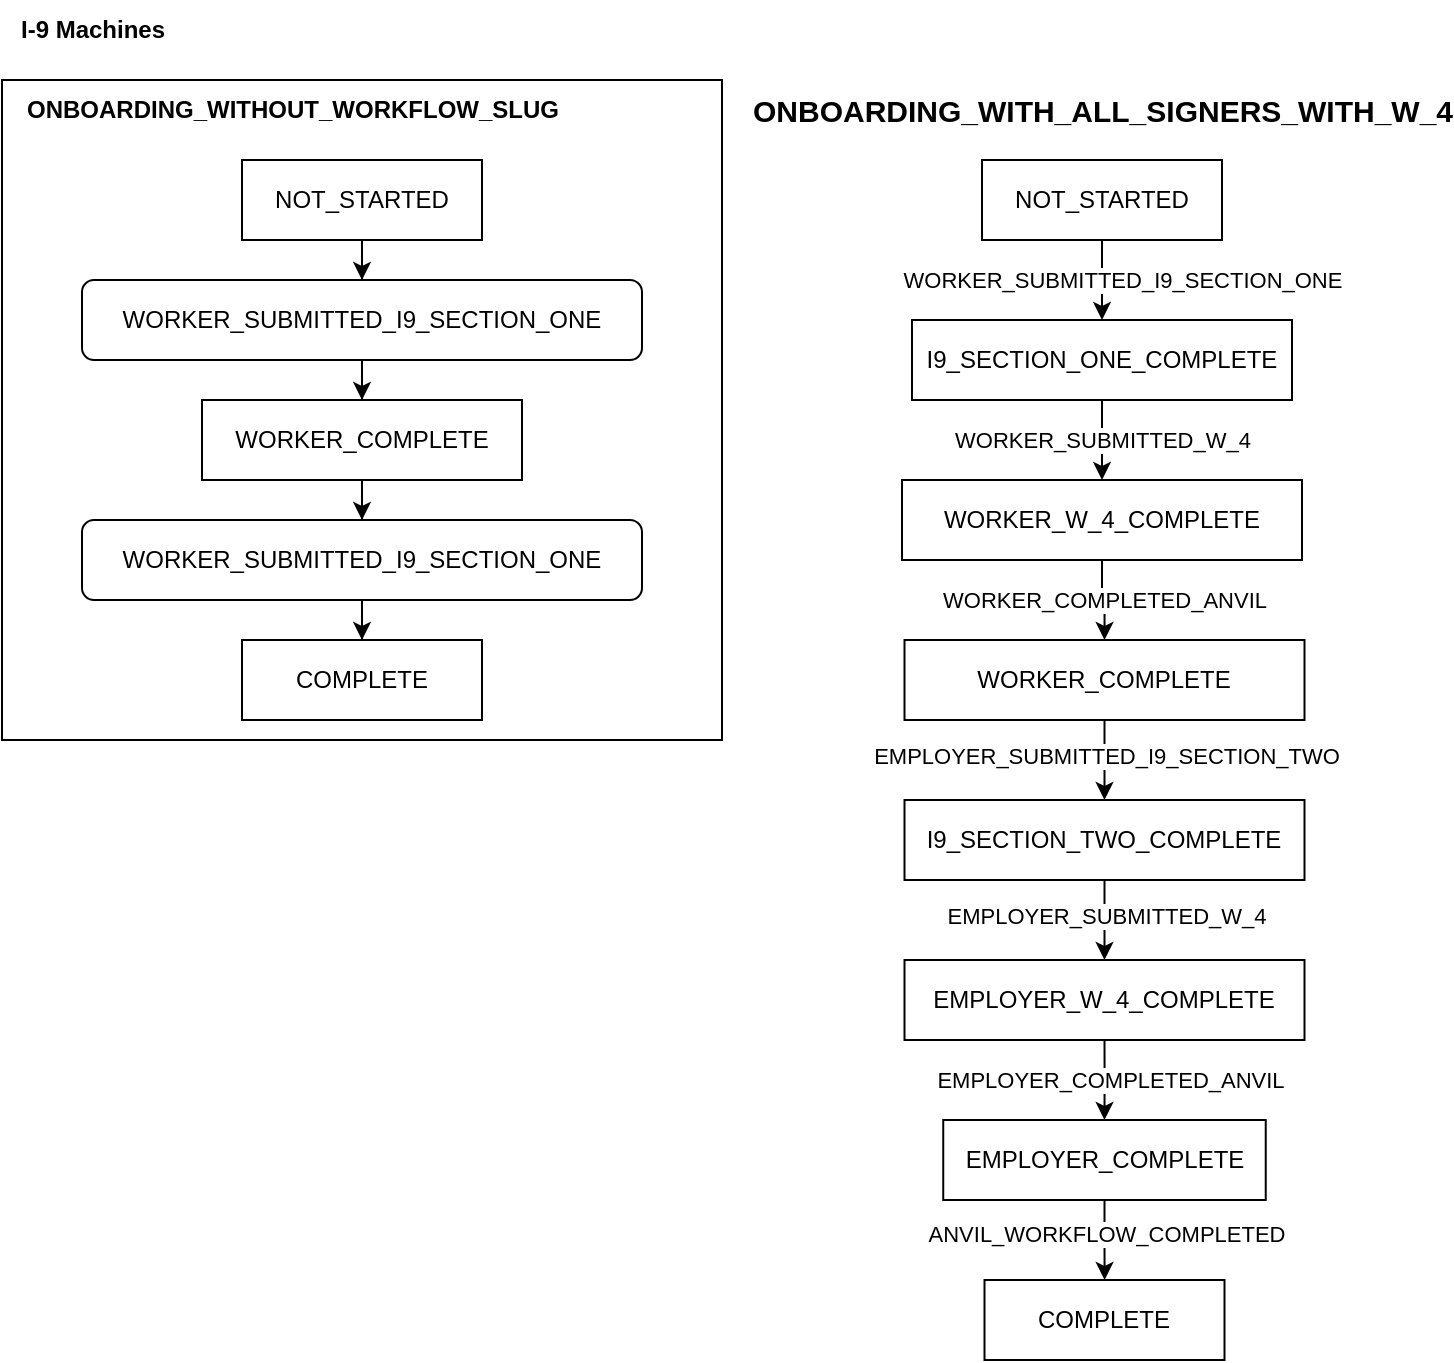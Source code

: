 <mxfile version="24.6.3" type="github">
  <diagram name="Page-1" id="iukkpxbPmAniCHK0yDrJ">
    <mxGraphModel dx="1274" dy="713" grid="1" gridSize="10" guides="1" tooltips="1" connect="1" arrows="1" fold="1" page="1" pageScale="1" pageWidth="850" pageHeight="1100" math="0" shadow="0">
      <root>
        <mxCell id="0" />
        <mxCell id="1" parent="0" />
        <mxCell id="TotN1_Kpjb51vsJ2ve7N-13" value="I-9 Machines" style="text;html=1;align=center;verticalAlign=middle;resizable=0;points=[];autosize=1;strokeColor=none;fillColor=none;fontStyle=1" vertex="1" parent="1">
          <mxGeometry width="90" height="30" as="geometry" />
        </mxCell>
        <mxCell id="TotN1_Kpjb51vsJ2ve7N-16" value="" style="group" vertex="1" connectable="0" parent="1">
          <mxGeometry y="40" width="360" height="330" as="geometry" />
        </mxCell>
        <mxCell id="TotN1_Kpjb51vsJ2ve7N-15" value="" style="whiteSpace=wrap;html=1;" vertex="1" parent="TotN1_Kpjb51vsJ2ve7N-16">
          <mxGeometry width="360" height="330" as="geometry" />
        </mxCell>
        <mxCell id="TotN1_Kpjb51vsJ2ve7N-9" style="edgeStyle=orthogonalEdgeStyle;rounded=0;orthogonalLoop=1;jettySize=auto;html=1;" edge="1" parent="TotN1_Kpjb51vsJ2ve7N-16" source="TotN1_Kpjb51vsJ2ve7N-4" target="TotN1_Kpjb51vsJ2ve7N-6">
          <mxGeometry relative="1" as="geometry" />
        </mxCell>
        <mxCell id="TotN1_Kpjb51vsJ2ve7N-4" value="NOT_STARTED" style="whiteSpace=wrap;html=1;" vertex="1" parent="TotN1_Kpjb51vsJ2ve7N-16">
          <mxGeometry x="120" y="40" width="120" height="40" as="geometry" />
        </mxCell>
        <mxCell id="TotN1_Kpjb51vsJ2ve7N-5" value="COMPLETE" style="whiteSpace=wrap;html=1;" vertex="1" parent="TotN1_Kpjb51vsJ2ve7N-16">
          <mxGeometry x="120" y="280" width="120" height="40" as="geometry" />
        </mxCell>
        <mxCell id="TotN1_Kpjb51vsJ2ve7N-10" style="edgeStyle=orthogonalEdgeStyle;rounded=0;orthogonalLoop=1;jettySize=auto;html=1;entryX=0.5;entryY=0;entryDx=0;entryDy=0;" edge="1" parent="TotN1_Kpjb51vsJ2ve7N-16" source="TotN1_Kpjb51vsJ2ve7N-6" target="TotN1_Kpjb51vsJ2ve7N-7">
          <mxGeometry relative="1" as="geometry" />
        </mxCell>
        <mxCell id="TotN1_Kpjb51vsJ2ve7N-6" value="WORKER_SUBMITTED_I9_SECTION_ONE" style="rounded=1;whiteSpace=wrap;html=1;" vertex="1" parent="TotN1_Kpjb51vsJ2ve7N-16">
          <mxGeometry x="40" y="100" width="280" height="40" as="geometry" />
        </mxCell>
        <mxCell id="TotN1_Kpjb51vsJ2ve7N-11" style="edgeStyle=orthogonalEdgeStyle;rounded=0;orthogonalLoop=1;jettySize=auto;html=1;entryX=0.5;entryY=0;entryDx=0;entryDy=0;" edge="1" parent="TotN1_Kpjb51vsJ2ve7N-16" source="TotN1_Kpjb51vsJ2ve7N-7" target="TotN1_Kpjb51vsJ2ve7N-8">
          <mxGeometry relative="1" as="geometry" />
        </mxCell>
        <mxCell id="TotN1_Kpjb51vsJ2ve7N-7" value="WORKER_COMPLETE" style="whiteSpace=wrap;html=1;" vertex="1" parent="TotN1_Kpjb51vsJ2ve7N-16">
          <mxGeometry x="100" y="160" width="160" height="40" as="geometry" />
        </mxCell>
        <mxCell id="TotN1_Kpjb51vsJ2ve7N-12" value="" style="edgeStyle=orthogonalEdgeStyle;rounded=0;orthogonalLoop=1;jettySize=auto;html=1;" edge="1" parent="TotN1_Kpjb51vsJ2ve7N-16" source="TotN1_Kpjb51vsJ2ve7N-8" target="TotN1_Kpjb51vsJ2ve7N-5">
          <mxGeometry relative="1" as="geometry" />
        </mxCell>
        <mxCell id="TotN1_Kpjb51vsJ2ve7N-8" value="WORKER_SUBMITTED_I9_SECTION_ONE" style="rounded=1;whiteSpace=wrap;html=1;" vertex="1" parent="TotN1_Kpjb51vsJ2ve7N-16">
          <mxGeometry x="40" y="220" width="280" height="40" as="geometry" />
        </mxCell>
        <mxCell id="TotN1_Kpjb51vsJ2ve7N-14" value="ONBOARDING_WITHOUT_WORKFLOW_SLUG" style="text;html=1;align=center;verticalAlign=middle;resizable=0;points=[];autosize=1;strokeColor=none;fillColor=none;fontStyle=1" vertex="1" parent="TotN1_Kpjb51vsJ2ve7N-16">
          <mxGeometry width="290" height="30" as="geometry" />
        </mxCell>
        <mxCell id="TotN1_Kpjb51vsJ2ve7N-20" value="NOT_STARTED" style="whiteSpace=wrap;html=1;" vertex="1" parent="1">
          <mxGeometry x="490" y="80" width="120" height="40" as="geometry" />
        </mxCell>
        <mxCell id="TotN1_Kpjb51vsJ2ve7N-21" value="COMPLETE" style="whiteSpace=wrap;html=1;" vertex="1" parent="1">
          <mxGeometry x="491.25" y="640" width="120" height="40" as="geometry" />
        </mxCell>
        <mxCell id="TotN1_Kpjb51vsJ2ve7N-22" style="edgeStyle=orthogonalEdgeStyle;rounded=0;orthogonalLoop=1;jettySize=auto;html=1;entryX=0.5;entryY=0;entryDx=0;entryDy=0;exitX=0.5;exitY=1;exitDx=0;exitDy=0;" edge="1" parent="1" source="TotN1_Kpjb51vsJ2ve7N-20" target="TotN1_Kpjb51vsJ2ve7N-25">
          <mxGeometry relative="1" as="geometry">
            <mxPoint x="550" y="180" as="sourcePoint" />
          </mxGeometry>
        </mxCell>
        <mxCell id="TotN1_Kpjb51vsJ2ve7N-54" value="WORKER_SUBMITTED_I9_SECTION_ONE" style="edgeLabel;html=1;align=center;verticalAlign=middle;resizable=0;points=[];" vertex="1" connectable="0" parent="TotN1_Kpjb51vsJ2ve7N-22">
          <mxGeometry y="2" relative="1" as="geometry">
            <mxPoint x="8" as="offset" />
          </mxGeometry>
        </mxCell>
        <mxCell id="TotN1_Kpjb51vsJ2ve7N-25" value="I9_SECTION_ONE_COMPLETE" style="whiteSpace=wrap;html=1;" vertex="1" parent="1">
          <mxGeometry x="455" y="160" width="190" height="40" as="geometry" />
        </mxCell>
        <mxCell id="TotN1_Kpjb51vsJ2ve7N-28" value="ONBOARDING_WITH_ALL_SIGNERS_WITH_W_4" style="text;html=1;align=center;verticalAlign=middle;resizable=0;points=[];autosize=1;strokeColor=none;fillColor=none;fontStyle=1;fontSize=15;" vertex="1" parent="1">
          <mxGeometry x="400" y="40" width="300" height="30" as="geometry" />
        </mxCell>
        <mxCell id="TotN1_Kpjb51vsJ2ve7N-35" style="edgeStyle=orthogonalEdgeStyle;rounded=0;orthogonalLoop=1;jettySize=auto;html=1;exitX=0.5;exitY=1;exitDx=0;exitDy=0;" edge="1" parent="1" source="TotN1_Kpjb51vsJ2ve7N-25" target="TotN1_Kpjb51vsJ2ve7N-33">
          <mxGeometry relative="1" as="geometry">
            <mxPoint x="550" y="300" as="sourcePoint" />
          </mxGeometry>
        </mxCell>
        <mxCell id="TotN1_Kpjb51vsJ2ve7N-56" value="WORKER_SUBMITTED_W_4" style="edgeLabel;html=1;align=center;verticalAlign=middle;resizable=0;points=[];" vertex="1" connectable="0" parent="TotN1_Kpjb51vsJ2ve7N-35">
          <mxGeometry x="-0.2" y="-2" relative="1" as="geometry">
            <mxPoint x="2" y="4" as="offset" />
          </mxGeometry>
        </mxCell>
        <mxCell id="TotN1_Kpjb51vsJ2ve7N-37" style="edgeStyle=orthogonalEdgeStyle;rounded=0;orthogonalLoop=1;jettySize=auto;html=1;entryX=0.5;entryY=0;entryDx=0;entryDy=0;" edge="1" parent="1" source="TotN1_Kpjb51vsJ2ve7N-33" target="TotN1_Kpjb51vsJ2ve7N-38">
          <mxGeometry relative="1" as="geometry">
            <mxPoint x="550" y="380" as="targetPoint" />
          </mxGeometry>
        </mxCell>
        <mxCell id="TotN1_Kpjb51vsJ2ve7N-57" value="WORKER_COMPLETED_ANVIL" style="edgeLabel;html=1;align=center;verticalAlign=middle;resizable=0;points=[];" vertex="1" connectable="0" parent="TotN1_Kpjb51vsJ2ve7N-37">
          <mxGeometry x="-0.013" relative="1" as="geometry">
            <mxPoint as="offset" />
          </mxGeometry>
        </mxCell>
        <mxCell id="TotN1_Kpjb51vsJ2ve7N-33" value="WORKER_W_4_COMPLETE" style="whiteSpace=wrap;html=1;" vertex="1" parent="1">
          <mxGeometry x="450" y="240" width="200" height="40" as="geometry" />
        </mxCell>
        <mxCell id="TotN1_Kpjb51vsJ2ve7N-38" value="WORKER_COMPLETE" style="whiteSpace=wrap;html=1;" vertex="1" parent="1">
          <mxGeometry x="451.25" y="320" width="200" height="40" as="geometry" />
        </mxCell>
        <mxCell id="TotN1_Kpjb51vsJ2ve7N-43" style="edgeStyle=orthogonalEdgeStyle;rounded=0;orthogonalLoop=1;jettySize=auto;html=1;exitX=0.5;exitY=1;exitDx=0;exitDy=0;" edge="1" parent="1" source="TotN1_Kpjb51vsJ2ve7N-38" target="TotN1_Kpjb51vsJ2ve7N-42">
          <mxGeometry relative="1" as="geometry">
            <mxPoint x="550" y="540" as="sourcePoint" />
          </mxGeometry>
        </mxCell>
        <mxCell id="TotN1_Kpjb51vsJ2ve7N-58" value="EMPLOYER_SUBMITTED_I9_SECTION_TWO" style="edgeLabel;html=1;align=center;verticalAlign=middle;resizable=0;points=[];" vertex="1" connectable="0" parent="TotN1_Kpjb51vsJ2ve7N-43">
          <mxGeometry x="-0.1" relative="1" as="geometry">
            <mxPoint as="offset" />
          </mxGeometry>
        </mxCell>
        <mxCell id="TotN1_Kpjb51vsJ2ve7N-42" value="I9_SECTION_TWO_COMPLETE" style="whiteSpace=wrap;html=1;" vertex="1" parent="1">
          <mxGeometry x="451.25" y="400" width="200" height="40" as="geometry" />
        </mxCell>
        <mxCell id="TotN1_Kpjb51vsJ2ve7N-47" style="edgeStyle=orthogonalEdgeStyle;rounded=0;orthogonalLoop=1;jettySize=auto;html=1;exitX=0.5;exitY=1;exitDx=0;exitDy=0;" edge="1" parent="1" source="TotN1_Kpjb51vsJ2ve7N-42" target="TotN1_Kpjb51vsJ2ve7N-46">
          <mxGeometry relative="1" as="geometry">
            <mxPoint x="550.1" y="660" as="sourcePoint" />
          </mxGeometry>
        </mxCell>
        <mxCell id="TotN1_Kpjb51vsJ2ve7N-59" value="EMPLOYER_SUBMITTED_W_4" style="edgeLabel;html=1;align=center;verticalAlign=middle;resizable=0;points=[];" vertex="1" connectable="0" parent="TotN1_Kpjb51vsJ2ve7N-47">
          <mxGeometry x="-0.1" relative="1" as="geometry">
            <mxPoint as="offset" />
          </mxGeometry>
        </mxCell>
        <mxCell id="TotN1_Kpjb51vsJ2ve7N-46" value="EMPLOYER_W_4_COMPLETE" style="whiteSpace=wrap;html=1;" vertex="1" parent="1">
          <mxGeometry x="451.25" y="480" width="200" height="40" as="geometry" />
        </mxCell>
        <mxCell id="TotN1_Kpjb51vsJ2ve7N-51" style="edgeStyle=orthogonalEdgeStyle;rounded=0;orthogonalLoop=1;jettySize=auto;html=1;entryX=0.5;entryY=0;entryDx=0;entryDy=0;exitX=0.5;exitY=1;exitDx=0;exitDy=0;" edge="1" parent="1" source="TotN1_Kpjb51vsJ2ve7N-46" target="TotN1_Kpjb51vsJ2ve7N-50">
          <mxGeometry relative="1" as="geometry">
            <mxPoint x="550.1" y="780" as="sourcePoint" />
          </mxGeometry>
        </mxCell>
        <mxCell id="TotN1_Kpjb51vsJ2ve7N-60" value="EMPLOYER_COMPLETED_ANVIL" style="edgeLabel;html=1;align=center;verticalAlign=middle;resizable=0;points=[];" vertex="1" connectable="0" parent="TotN1_Kpjb51vsJ2ve7N-51">
          <mxGeometry x="-0.012" y="3" relative="1" as="geometry">
            <mxPoint as="offset" />
          </mxGeometry>
        </mxCell>
        <mxCell id="TotN1_Kpjb51vsJ2ve7N-53" style="edgeStyle=orthogonalEdgeStyle;rounded=0;orthogonalLoop=1;jettySize=auto;html=1;" edge="1" parent="1" source="TotN1_Kpjb51vsJ2ve7N-50" target="TotN1_Kpjb51vsJ2ve7N-21">
          <mxGeometry relative="1" as="geometry">
            <mxPoint x="550.01" y="650" as="targetPoint" />
          </mxGeometry>
        </mxCell>
        <mxCell id="TotN1_Kpjb51vsJ2ve7N-61" value="ANVIL_WORKFLOW_COMPLETED" style="edgeLabel;html=1;align=center;verticalAlign=middle;resizable=0;points=[];" vertex="1" connectable="0" parent="TotN1_Kpjb51vsJ2ve7N-53">
          <mxGeometry x="-0.15" relative="1" as="geometry">
            <mxPoint as="offset" />
          </mxGeometry>
        </mxCell>
        <mxCell id="TotN1_Kpjb51vsJ2ve7N-50" value="EMPLOYER_COMPLETE" style="whiteSpace=wrap;html=1;" vertex="1" parent="1">
          <mxGeometry x="470.62" y="560" width="161.25" height="40" as="geometry" />
        </mxCell>
      </root>
    </mxGraphModel>
  </diagram>
</mxfile>
